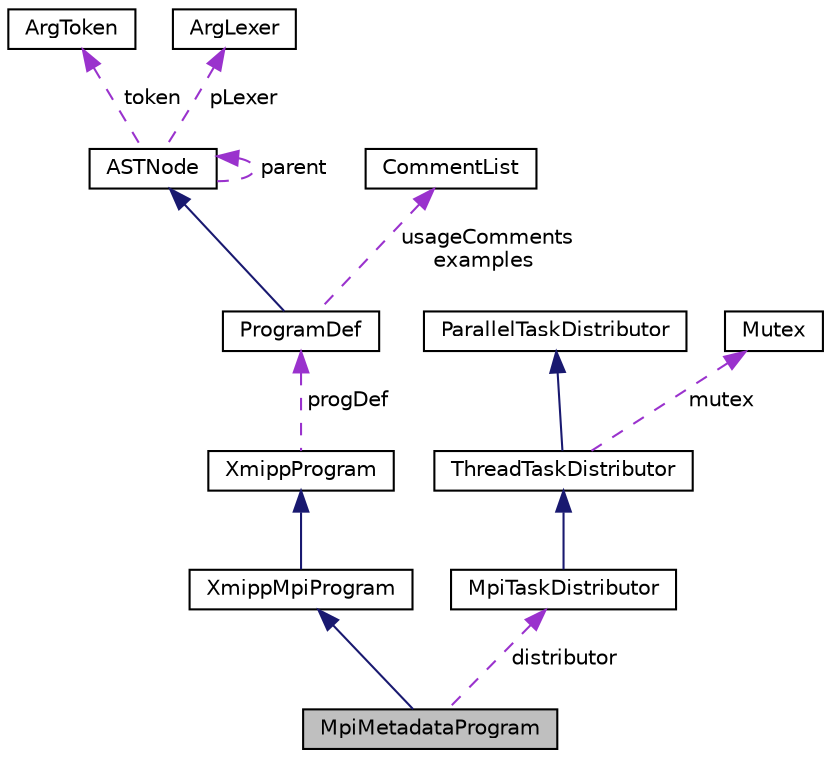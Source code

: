 digraph "MpiMetadataProgram"
{
  edge [fontname="Helvetica",fontsize="10",labelfontname="Helvetica",labelfontsize="10"];
  node [fontname="Helvetica",fontsize="10",shape=record];
  Node46 [label="MpiMetadataProgram",height=0.2,width=0.4,color="black", fillcolor="grey75", style="filled", fontcolor="black"];
  Node47 -> Node46 [dir="back",color="midnightblue",fontsize="10",style="solid",fontname="Helvetica"];
  Node47 [label="XmippMpiProgram",height=0.2,width=0.4,color="black", fillcolor="white", style="filled",URL="$classXmippMpiProgram.html"];
  Node48 -> Node47 [dir="back",color="midnightblue",fontsize="10",style="solid",fontname="Helvetica"];
  Node48 [label="XmippProgram",height=0.2,width=0.4,color="black", fillcolor="white", style="filled",URL="$classXmippProgram.html"];
  Node49 -> Node48 [dir="back",color="darkorchid3",fontsize="10",style="dashed",label=" progDef" ,fontname="Helvetica"];
  Node49 [label="ProgramDef",height=0.2,width=0.4,color="black", fillcolor="white", style="filled",URL="$classProgramDef.html"];
  Node50 -> Node49 [dir="back",color="midnightblue",fontsize="10",style="solid",fontname="Helvetica"];
  Node50 [label="ASTNode",height=0.2,width=0.4,color="black", fillcolor="white", style="filled",URL="$classASTNode.html"];
  Node51 -> Node50 [dir="back",color="darkorchid3",fontsize="10",style="dashed",label=" token" ,fontname="Helvetica"];
  Node51 [label="ArgToken",height=0.2,width=0.4,color="black", fillcolor="white", style="filled",URL="$classArgToken.html"];
  Node52 -> Node50 [dir="back",color="darkorchid3",fontsize="10",style="dashed",label=" pLexer" ,fontname="Helvetica"];
  Node52 [label="ArgLexer",height=0.2,width=0.4,color="black", fillcolor="white", style="filled",URL="$classArgLexer.html"];
  Node50 -> Node50 [dir="back",color="darkorchid3",fontsize="10",style="dashed",label=" parent" ,fontname="Helvetica"];
  Node53 -> Node49 [dir="back",color="darkorchid3",fontsize="10",style="dashed",label=" usageComments\nexamples" ,fontname="Helvetica"];
  Node53 [label="CommentList",height=0.2,width=0.4,color="black", fillcolor="white", style="filled",URL="$classCommentList.html"];
  Node54 -> Node46 [dir="back",color="darkorchid3",fontsize="10",style="dashed",label=" distributor" ,fontname="Helvetica"];
  Node54 [label="MpiTaskDistributor",height=0.2,width=0.4,color="black", fillcolor="white", style="filled",URL="$classMpiTaskDistributor.html"];
  Node55 -> Node54 [dir="back",color="midnightblue",fontsize="10",style="solid",fontname="Helvetica"];
  Node55 [label="ThreadTaskDistributor",height=0.2,width=0.4,color="black", fillcolor="white", style="filled",URL="$classThreadTaskDistributor.html"];
  Node56 -> Node55 [dir="back",color="midnightblue",fontsize="10",style="solid",fontname="Helvetica"];
  Node56 [label="ParallelTaskDistributor",height=0.2,width=0.4,color="black", fillcolor="white", style="filled",URL="$classParallelTaskDistributor.html"];
  Node57 -> Node55 [dir="back",color="darkorchid3",fontsize="10",style="dashed",label=" mutex" ,fontname="Helvetica"];
  Node57 [label="Mutex",height=0.2,width=0.4,color="black", fillcolor="white", style="filled",URL="$classMutex.html"];
}
